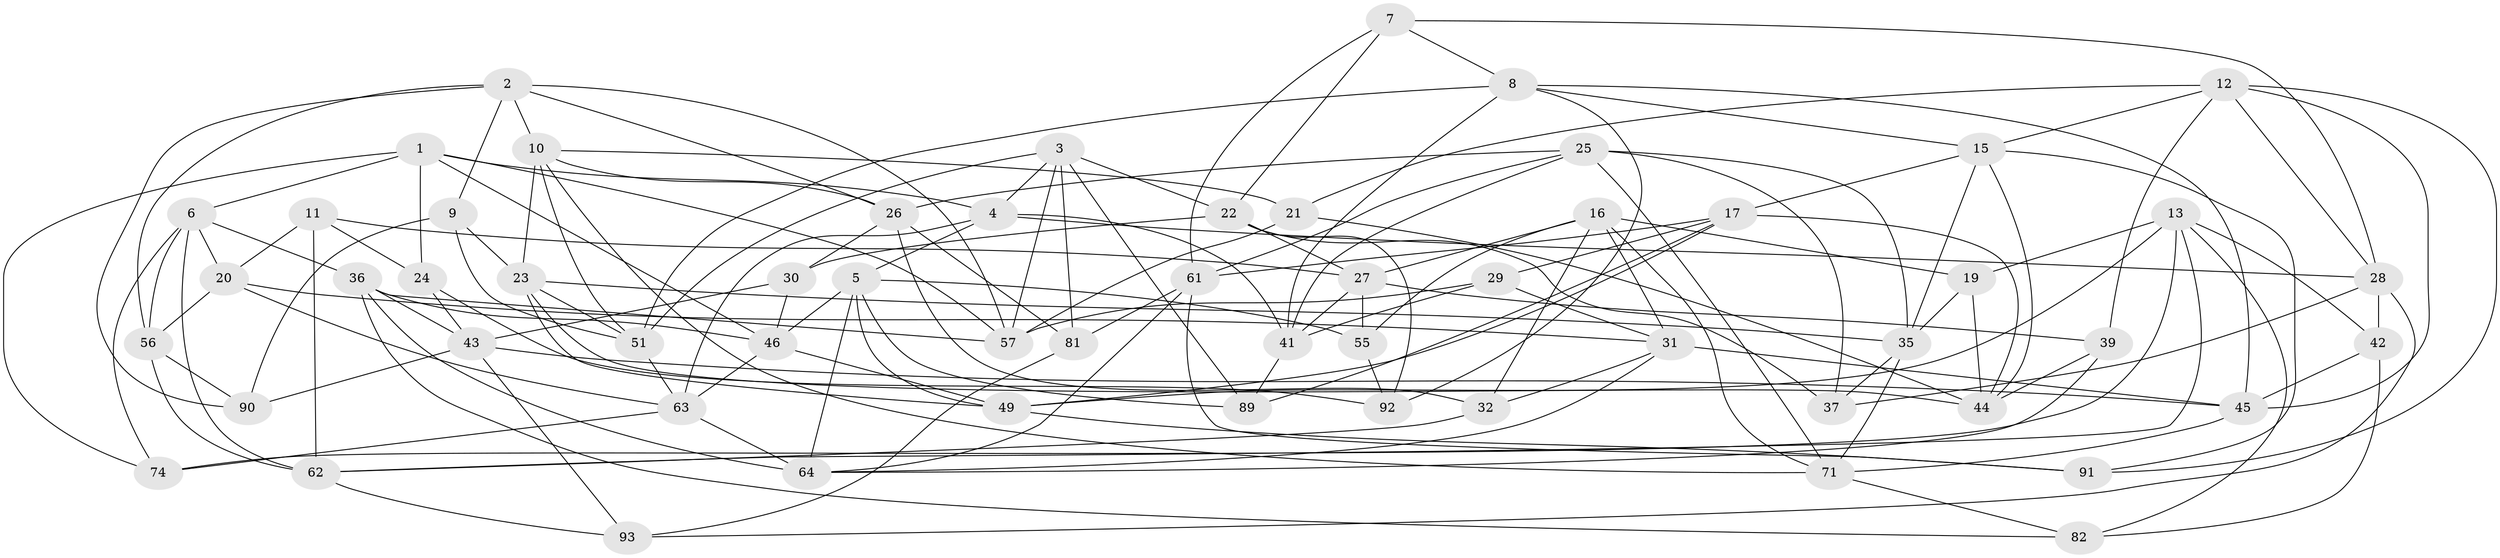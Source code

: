 // original degree distribution, {4: 1.0}
// Generated by graph-tools (version 1.1) at 2025/11/02/27/25 16:11:45]
// undirected, 58 vertices, 152 edges
graph export_dot {
graph [start="1"]
  node [color=gray90,style=filled];
  1 [super="+54"];
  2 [super="+70"];
  3 [super="+66"];
  4 [super="+50"];
  5 [super="+18"];
  6 [super="+48"];
  7;
  8 [super="+65"];
  9;
  10 [super="+80"];
  11;
  12 [super="+88"];
  13 [super="+14"];
  15 [super="+87"];
  16 [super="+47"];
  17 [super="+40"];
  19;
  20 [super="+69"];
  21;
  22 [super="+34"];
  23 [super="+33"];
  24;
  25 [super="+83"];
  26 [super="+79"];
  27 [super="+67"];
  28 [super="+53"];
  29;
  30;
  31 [super="+38"];
  32;
  35 [super="+76"];
  36 [super="+68"];
  37;
  39;
  41 [super="+59"];
  42;
  43 [super="+75"];
  44 [super="+60"];
  45 [super="+58"];
  46 [super="+52"];
  49 [super="+95"];
  51 [super="+77"];
  55;
  56 [super="+73"];
  57 [super="+86"];
  61 [super="+94"];
  62 [super="+85"];
  63 [super="+78"];
  64 [super="+84"];
  71 [super="+72"];
  74;
  81;
  82;
  89;
  90;
  91;
  92;
  93;
  1 -- 74;
  1 -- 24;
  1 -- 46;
  1 -- 57;
  1 -- 6;
  1 -- 4;
  2 -- 57;
  2 -- 10;
  2 -- 26;
  2 -- 56;
  2 -- 9;
  2 -- 90;
  3 -- 4;
  3 -- 57;
  3 -- 22;
  3 -- 81;
  3 -- 51;
  3 -- 89;
  4 -- 5;
  4 -- 28;
  4 -- 63;
  4 -- 41;
  5 -- 55;
  5 -- 46;
  5 -- 64;
  5 -- 89;
  5 -- 49;
  6 -- 56;
  6 -- 36;
  6 -- 20;
  6 -- 62;
  6 -- 74;
  7 -- 28;
  7 -- 61;
  7 -- 8;
  7 -- 22;
  8 -- 45;
  8 -- 51;
  8 -- 92;
  8 -- 41;
  8 -- 15;
  9 -- 90;
  9 -- 23;
  9 -- 51;
  10 -- 23;
  10 -- 51;
  10 -- 21;
  10 -- 26;
  10 -- 71;
  11 -- 24;
  11 -- 27;
  11 -- 20;
  11 -- 62;
  12 -- 91;
  12 -- 28;
  12 -- 21;
  12 -- 39;
  12 -- 15;
  12 -- 45;
  13 -- 19;
  13 -- 49;
  13 -- 74;
  13 -- 42;
  13 -- 82;
  13 -- 62;
  15 -- 17;
  15 -- 44;
  15 -- 91;
  15 -- 35;
  16 -- 55;
  16 -- 27;
  16 -- 19;
  16 -- 32;
  16 -- 31;
  16 -- 71;
  17 -- 29;
  17 -- 49;
  17 -- 89;
  17 -- 44;
  17 -- 61;
  19 -- 35;
  19 -- 44;
  20 -- 56 [weight=2];
  20 -- 63;
  20 -- 31;
  21 -- 57;
  21 -- 44;
  22 -- 37;
  22 -- 92;
  22 -- 30;
  22 -- 27;
  23 -- 44;
  23 -- 35;
  23 -- 49;
  23 -- 51;
  24 -- 43;
  24 -- 92;
  25 -- 61;
  25 -- 37;
  25 -- 71;
  25 -- 26;
  25 -- 35;
  25 -- 41;
  26 -- 30;
  26 -- 81;
  26 -- 32;
  27 -- 41;
  27 -- 55;
  27 -- 39;
  28 -- 37;
  28 -- 42;
  28 -- 93;
  29 -- 41;
  29 -- 57;
  29 -- 31;
  30 -- 43;
  30 -- 46;
  31 -- 32;
  31 -- 64;
  31 -- 45;
  32 -- 62;
  35 -- 71;
  35 -- 37;
  36 -- 82;
  36 -- 64;
  36 -- 57;
  36 -- 43;
  36 -- 46;
  39 -- 64;
  39 -- 44;
  41 -- 89;
  42 -- 45;
  42 -- 82;
  43 -- 93;
  43 -- 90;
  43 -- 45;
  45 -- 71;
  46 -- 49;
  46 -- 63;
  49 -- 91;
  51 -- 63;
  55 -- 92;
  56 -- 62;
  56 -- 90;
  61 -- 91;
  61 -- 81;
  61 -- 64;
  62 -- 93;
  63 -- 64;
  63 -- 74;
  71 -- 82;
  81 -- 93;
}
